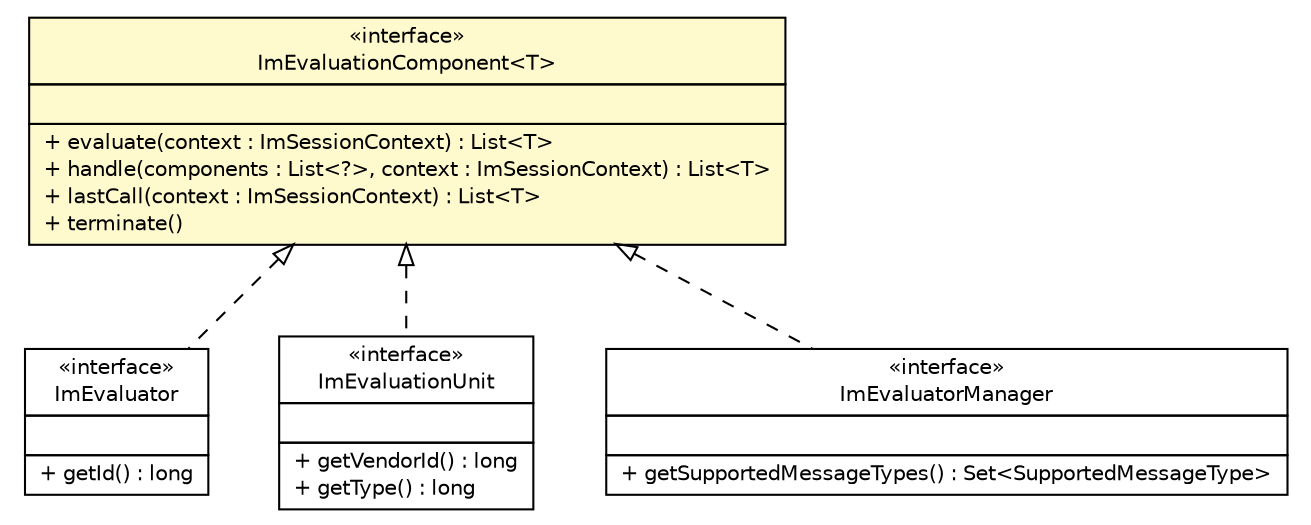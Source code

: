 #!/usr/local/bin/dot
#
# Class diagram 
# Generated by UMLGraph version R5_6 (http://www.umlgraph.org/)
#

digraph G {
	edge [fontname="Helvetica",fontsize=10,labelfontname="Helvetica",labelfontsize=10];
	node [fontname="Helvetica",fontsize=10,shape=plaintext];
	nodesep=0.25;
	ranksep=0.5;
	// de.hsbremen.tc.tnc.im.evaluate.ImEvaluator
	c3174 [label=<<table title="de.hsbremen.tc.tnc.im.evaluate.ImEvaluator" border="0" cellborder="1" cellspacing="0" cellpadding="2" port="p" href="./ImEvaluator.html">
		<tr><td><table border="0" cellspacing="0" cellpadding="1">
<tr><td align="center" balign="center"> &#171;interface&#187; </td></tr>
<tr><td align="center" balign="center"> ImEvaluator </td></tr>
		</table></td></tr>
		<tr><td><table border="0" cellspacing="0" cellpadding="1">
<tr><td align="left" balign="left">  </td></tr>
		</table></td></tr>
		<tr><td><table border="0" cellspacing="0" cellpadding="1">
<tr><td align="left" balign="left"> + getId() : long </td></tr>
		</table></td></tr>
		</table>>, URL="./ImEvaluator.html", fontname="Helvetica", fontcolor="black", fontsize=10.0];
	// de.hsbremen.tc.tnc.im.evaluate.ImEvaluationUnit
	c3177 [label=<<table title="de.hsbremen.tc.tnc.im.evaluate.ImEvaluationUnit" border="0" cellborder="1" cellspacing="0" cellpadding="2" port="p" href="./ImEvaluationUnit.html">
		<tr><td><table border="0" cellspacing="0" cellpadding="1">
<tr><td align="center" balign="center"> &#171;interface&#187; </td></tr>
<tr><td align="center" balign="center"> ImEvaluationUnit </td></tr>
		</table></td></tr>
		<tr><td><table border="0" cellspacing="0" cellpadding="1">
<tr><td align="left" balign="left">  </td></tr>
		</table></td></tr>
		<tr><td><table border="0" cellspacing="0" cellpadding="1">
<tr><td align="left" balign="left"> + getVendorId() : long </td></tr>
<tr><td align="left" balign="left"> + getType() : long </td></tr>
		</table></td></tr>
		</table>>, URL="./ImEvaluationUnit.html", fontname="Helvetica", fontcolor="black", fontsize=10.0];
	// de.hsbremen.tc.tnc.im.evaluate.ImEvaluatorManager
	c3184 [label=<<table title="de.hsbremen.tc.tnc.im.evaluate.ImEvaluatorManager" border="0" cellborder="1" cellspacing="0" cellpadding="2" port="p" href="./ImEvaluatorManager.html">
		<tr><td><table border="0" cellspacing="0" cellpadding="1">
<tr><td align="center" balign="center"> &#171;interface&#187; </td></tr>
<tr><td align="center" balign="center"> ImEvaluatorManager </td></tr>
		</table></td></tr>
		<tr><td><table border="0" cellspacing="0" cellpadding="1">
<tr><td align="left" balign="left">  </td></tr>
		</table></td></tr>
		<tr><td><table border="0" cellspacing="0" cellpadding="1">
<tr><td align="left" balign="left"> + getSupportedMessageTypes() : Set&lt;SupportedMessageType&gt; </td></tr>
		</table></td></tr>
		</table>>, URL="./ImEvaluatorManager.html", fontname="Helvetica", fontcolor="black", fontsize=10.0];
	// de.hsbremen.tc.tnc.im.evaluate.ImEvaluationComponent<T>
	c3187 [label=<<table title="de.hsbremen.tc.tnc.im.evaluate.ImEvaluationComponent" border="0" cellborder="1" cellspacing="0" cellpadding="2" port="p" bgcolor="lemonChiffon" href="./ImEvaluationComponent.html">
		<tr><td><table border="0" cellspacing="0" cellpadding="1">
<tr><td align="center" balign="center"> &#171;interface&#187; </td></tr>
<tr><td align="center" balign="center"> ImEvaluationComponent&lt;T&gt; </td></tr>
		</table></td></tr>
		<tr><td><table border="0" cellspacing="0" cellpadding="1">
<tr><td align="left" balign="left">  </td></tr>
		</table></td></tr>
		<tr><td><table border="0" cellspacing="0" cellpadding="1">
<tr><td align="left" balign="left"> + evaluate(context : ImSessionContext) : List&lt;T&gt; </td></tr>
<tr><td align="left" balign="left"> + handle(components : List&lt;?&gt;, context : ImSessionContext) : List&lt;T&gt; </td></tr>
<tr><td align="left" balign="left"> + lastCall(context : ImSessionContext) : List&lt;T&gt; </td></tr>
<tr><td align="left" balign="left"> + terminate() </td></tr>
		</table></td></tr>
		</table>>, URL="./ImEvaluationComponent.html", fontname="Helvetica", fontcolor="black", fontsize=10.0];
	//de.hsbremen.tc.tnc.im.evaluate.ImEvaluator implements de.hsbremen.tc.tnc.im.evaluate.ImEvaluationComponent<T>
	c3187:p -> c3174:p [dir=back,arrowtail=empty,style=dashed];
	//de.hsbremen.tc.tnc.im.evaluate.ImEvaluationUnit implements de.hsbremen.tc.tnc.im.evaluate.ImEvaluationComponent<T>
	c3187:p -> c3177:p [dir=back,arrowtail=empty,style=dashed];
	//de.hsbremen.tc.tnc.im.evaluate.ImEvaluatorManager implements de.hsbremen.tc.tnc.im.evaluate.ImEvaluationComponent<T>
	c3187:p -> c3184:p [dir=back,arrowtail=empty,style=dashed];
}

